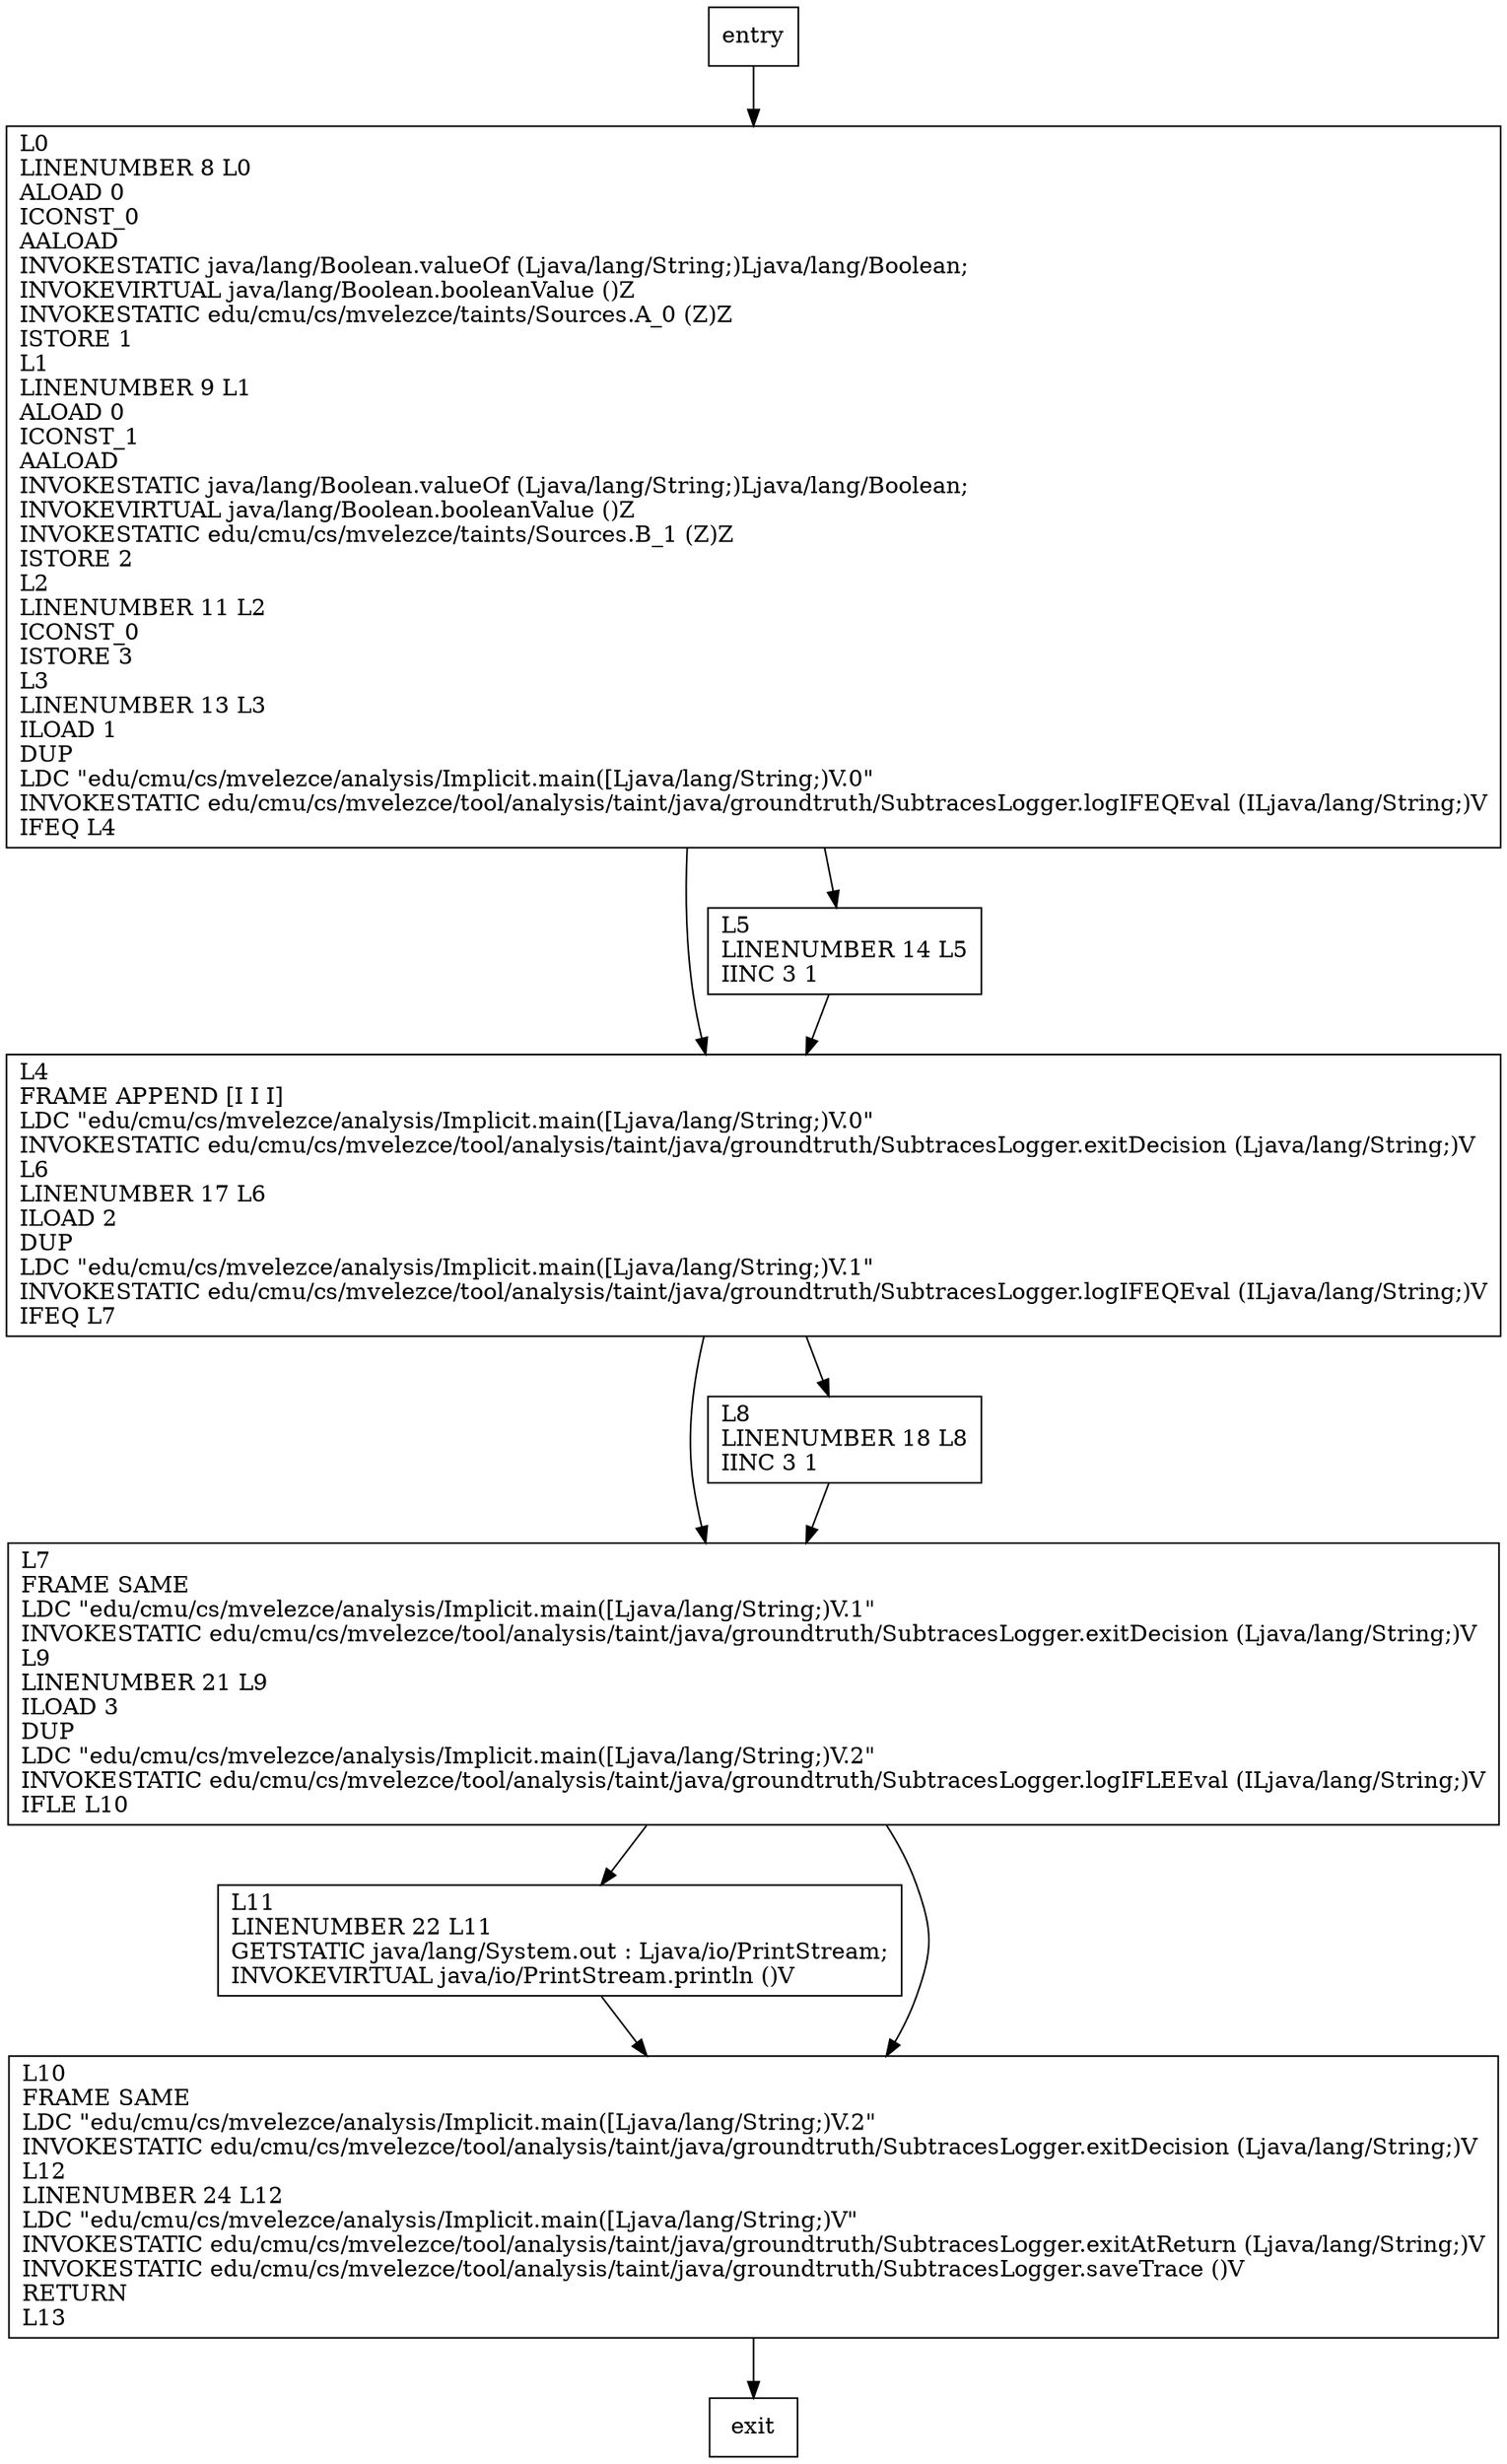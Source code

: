 digraph main {
node [shape=record];
543942155 [label="L11\lLINENUMBER 22 L11\lGETSTATIC java/lang/System.out : Ljava/io/PrintStream;\lINVOKEVIRTUAL java/io/PrintStream.println ()V\l"];
265654805 [label="L7\lFRAME SAME\lLDC \"edu/cmu/cs/mvelezce/analysis/Implicit.main([Ljava/lang/String;)V.1\"\lINVOKESTATIC edu/cmu/cs/mvelezce/tool/analysis/taint/java/groundtruth/SubtracesLogger.exitDecision (Ljava/lang/String;)V\lL9\lLINENUMBER 21 L9\lILOAD 3\lDUP\lLDC \"edu/cmu/cs/mvelezce/analysis/Implicit.main([Ljava/lang/String;)V.2\"\lINVOKESTATIC edu/cmu/cs/mvelezce/tool/analysis/taint/java/groundtruth/SubtracesLogger.logIFLEEval (ILjava/lang/String;)V\lIFLE L10\l"];
862346854 [label="L0\lLINENUMBER 8 L0\lALOAD 0\lICONST_0\lAALOAD\lINVOKESTATIC java/lang/Boolean.valueOf (Ljava/lang/String;)Ljava/lang/Boolean;\lINVOKEVIRTUAL java/lang/Boolean.booleanValue ()Z\lINVOKESTATIC edu/cmu/cs/mvelezce/taints/Sources.A_0 (Z)Z\lISTORE 1\lL1\lLINENUMBER 9 L1\lALOAD 0\lICONST_1\lAALOAD\lINVOKESTATIC java/lang/Boolean.valueOf (Ljava/lang/String;)Ljava/lang/Boolean;\lINVOKEVIRTUAL java/lang/Boolean.booleanValue ()Z\lINVOKESTATIC edu/cmu/cs/mvelezce/taints/Sources.B_1 (Z)Z\lISTORE 2\lL2\lLINENUMBER 11 L2\lICONST_0\lISTORE 3\lL3\lLINENUMBER 13 L3\lILOAD 1\lDUP\lLDC \"edu/cmu/cs/mvelezce/analysis/Implicit.main([Ljava/lang/String;)V.0\"\lINVOKESTATIC edu/cmu/cs/mvelezce/tool/analysis/taint/java/groundtruth/SubtracesLogger.logIFEQEval (ILjava/lang/String;)V\lIFEQ L4\l"];
247556293 [label="L8\lLINENUMBER 18 L8\lIINC 3 1\l"];
885965439 [label="L10\lFRAME SAME\lLDC \"edu/cmu/cs/mvelezce/analysis/Implicit.main([Ljava/lang/String;)V.2\"\lINVOKESTATIC edu/cmu/cs/mvelezce/tool/analysis/taint/java/groundtruth/SubtracesLogger.exitDecision (Ljava/lang/String;)V\lL12\lLINENUMBER 24 L12\lLDC \"edu/cmu/cs/mvelezce/analysis/Implicit.main([Ljava/lang/String;)V\"\lINVOKESTATIC edu/cmu/cs/mvelezce/tool/analysis/taint/java/groundtruth/SubtracesLogger.exitAtReturn (Ljava/lang/String;)V\lINVOKESTATIC edu/cmu/cs/mvelezce/tool/analysis/taint/java/groundtruth/SubtracesLogger.saveTrace ()V\lRETURN\lL13\l"];
1739486190 [label="L4\lFRAME APPEND [I I I]\lLDC \"edu/cmu/cs/mvelezce/analysis/Implicit.main([Ljava/lang/String;)V.0\"\lINVOKESTATIC edu/cmu/cs/mvelezce/tool/analysis/taint/java/groundtruth/SubtracesLogger.exitDecision (Ljava/lang/String;)V\lL6\lLINENUMBER 17 L6\lILOAD 2\lDUP\lLDC \"edu/cmu/cs/mvelezce/analysis/Implicit.main([Ljava/lang/String;)V.1\"\lINVOKESTATIC edu/cmu/cs/mvelezce/tool/analysis/taint/java/groundtruth/SubtracesLogger.logIFEQEval (ILjava/lang/String;)V\lIFEQ L7\l"];
1148185073 [label="L5\lLINENUMBER 14 L5\lIINC 3 1\l"];
entry;
exit;
543942155 -> 885965439;
entry -> 862346854;
265654805 -> 543942155;
265654805 -> 885965439;
862346854 -> 1739486190;
862346854 -> 1148185073;
247556293 -> 265654805;
885965439 -> exit;
1739486190 -> 265654805;
1739486190 -> 247556293;
1148185073 -> 1739486190;
}
